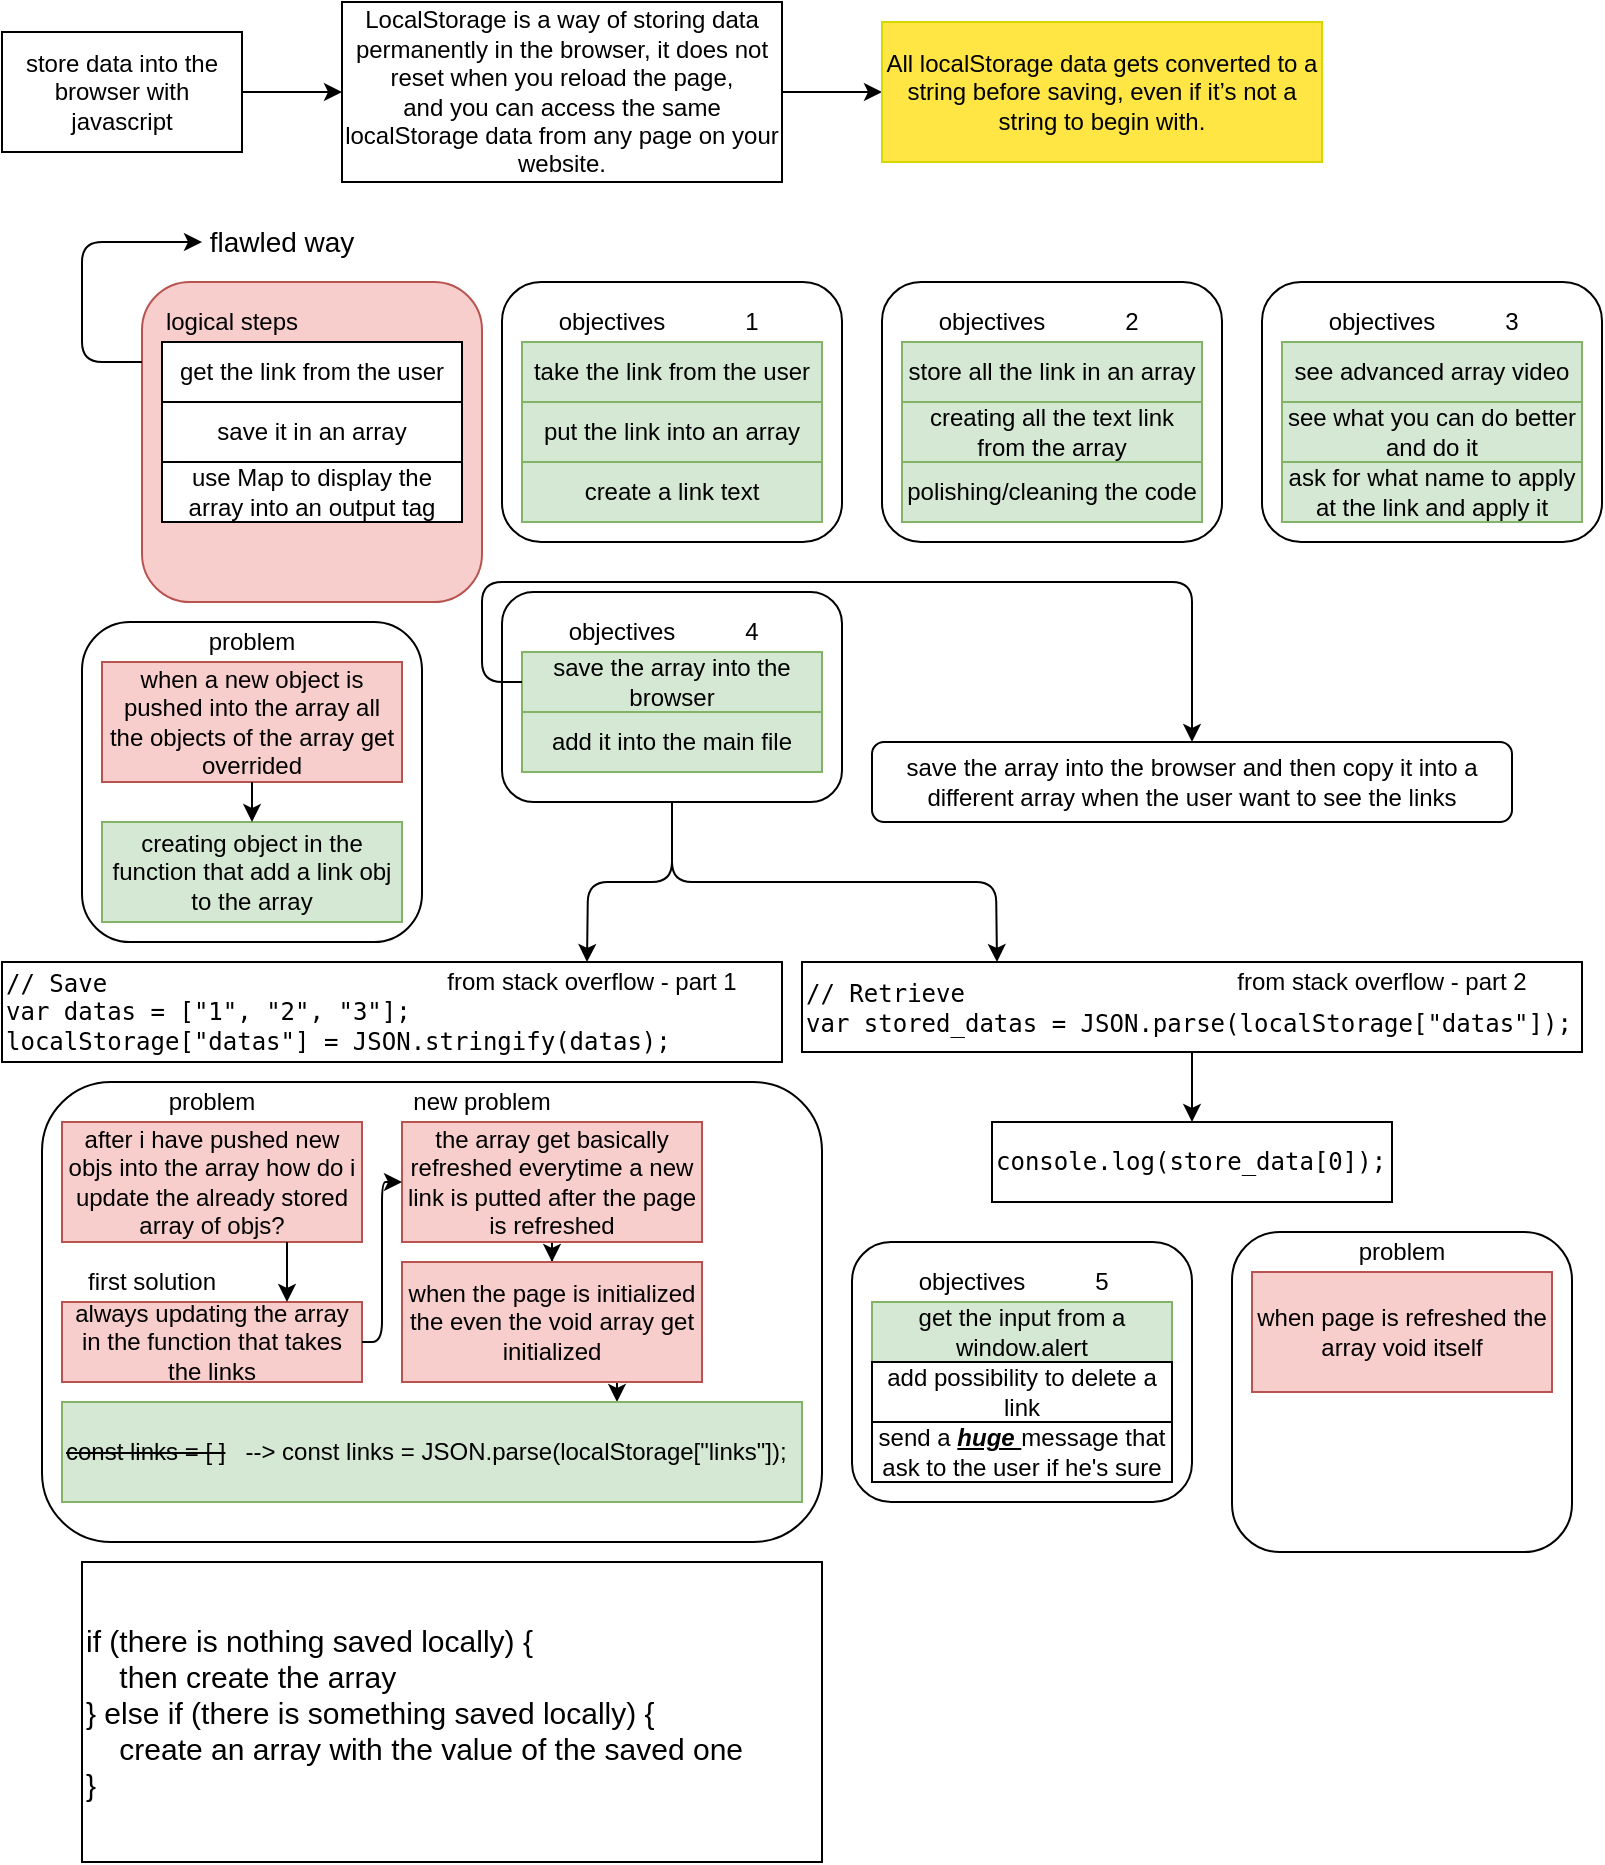 <mxfile version="13.9.9" type="device"><diagram id="Hfgk1WEEnrDi6ZSaMRGe" name="Page-1"><mxGraphModel dx="852" dy="494" grid="1" gridSize="10" guides="1" tooltips="1" connect="1" arrows="1" fold="1" page="1" pageScale="1" pageWidth="850" pageHeight="1100" math="0" shadow="0"><root><mxCell id="0"/><mxCell id="1" parent="0"/><mxCell id="GBMQ1PkszF9zUP9tN09J-11" value="" style="rounded=1;whiteSpace=wrap;html=1;fillColor=#f8cecc;strokeColor=#b85450;" parent="1" vertex="1"><mxGeometry x="70" y="140" width="170" height="160" as="geometry"/></mxCell><mxCell id="GBMQ1PkszF9zUP9tN09J-4" value="" style="edgeStyle=orthogonalEdgeStyle;rounded=0;orthogonalLoop=1;jettySize=auto;html=1;" parent="1" source="2FCPJGKWVGoMW8T-wZyD-2" target="GBMQ1PkszF9zUP9tN09J-1" edge="1"><mxGeometry relative="1" as="geometry"/></mxCell><mxCell id="2FCPJGKWVGoMW8T-wZyD-2" value="store data into the browser with javascript" style="rounded=0;whiteSpace=wrap;html=1;" parent="1" vertex="1"><mxGeometry y="15" width="120" height="60" as="geometry"/></mxCell><mxCell id="GBMQ1PkszF9zUP9tN09J-3" value="" style="edgeStyle=orthogonalEdgeStyle;rounded=0;orthogonalLoop=1;jettySize=auto;html=1;" parent="1" source="GBMQ1PkszF9zUP9tN09J-1" target="GBMQ1PkszF9zUP9tN09J-2" edge="1"><mxGeometry relative="1" as="geometry"/></mxCell><mxCell id="GBMQ1PkszF9zUP9tN09J-1" value="LocalStorage is a way of storing data permanently in the browser,&amp;nbsp;it does not reset when you reload the page, &lt;br&gt;and you can access the same localStorage data from any page on your &lt;br&gt;website." style="rounded=0;whiteSpace=wrap;html=1;" parent="1" vertex="1"><mxGeometry x="170" width="220" height="90" as="geometry"/></mxCell><mxCell id="GBMQ1PkszF9zUP9tN09J-2" value="All localStorage data gets converted to a string before saving, even if it’s not a string to begin with." style="rounded=0;whiteSpace=wrap;html=1;strokeColor=#D6D600;fillColor=#FFE645;" parent="1" vertex="1"><mxGeometry x="440" y="10" width="220" height="70" as="geometry"/></mxCell><mxCell id="GBMQ1PkszF9zUP9tN09J-5" value="get the link from the user" style="rounded=0;whiteSpace=wrap;html=1;" parent="1" vertex="1"><mxGeometry x="80" y="170" width="150" height="30" as="geometry"/></mxCell><mxCell id="GBMQ1PkszF9zUP9tN09J-8" value="save it in an array" style="rounded=0;whiteSpace=wrap;html=1;" parent="1" vertex="1"><mxGeometry x="80" y="200" width="150" height="30" as="geometry"/></mxCell><mxCell id="GBMQ1PkszF9zUP9tN09J-9" value="use Map to display the array into an output tag" style="rounded=0;whiteSpace=wrap;html=1;" parent="1" vertex="1"><mxGeometry x="80" y="230" width="150" height="30" as="geometry"/></mxCell><mxCell id="GBMQ1PkszF9zUP9tN09J-13" value="logical steps" style="text;html=1;strokeColor=none;fillColor=none;align=center;verticalAlign=middle;whiteSpace=wrap;rounded=0;" parent="1" vertex="1"><mxGeometry x="80" y="150" width="70" height="20" as="geometry"/></mxCell><mxCell id="GBMQ1PkszF9zUP9tN09J-15" value="" style="rounded=1;whiteSpace=wrap;html=1;" parent="1" vertex="1"><mxGeometry x="250" y="140" width="170" height="130" as="geometry"/></mxCell><mxCell id="GBMQ1PkszF9zUP9tN09J-16" value="objectives" style="text;html=1;strokeColor=none;fillColor=none;align=center;verticalAlign=middle;whiteSpace=wrap;rounded=0;" parent="1" vertex="1"><mxGeometry x="270" y="150" width="70" height="20" as="geometry"/></mxCell><mxCell id="GBMQ1PkszF9zUP9tN09J-17" value="take the link from the user" style="rounded=0;whiteSpace=wrap;html=1;fillColor=#d5e8d4;strokeColor=#82b366;" parent="1" vertex="1"><mxGeometry x="260" y="170" width="150" height="30" as="geometry"/></mxCell><mxCell id="GBMQ1PkszF9zUP9tN09J-18" value="put the link into an array" style="rounded=0;whiteSpace=wrap;html=1;fillColor=#d5e8d4;strokeColor=#82b366;" parent="1" vertex="1"><mxGeometry x="260" y="200" width="150" height="30" as="geometry"/></mxCell><mxCell id="GBMQ1PkszF9zUP9tN09J-19" value="create a link text" style="rounded=0;whiteSpace=wrap;html=1;fillColor=#d5e8d4;strokeColor=#82b366;" parent="1" vertex="1"><mxGeometry x="260" y="230" width="150" height="30" as="geometry"/></mxCell><mxCell id="GBMQ1PkszF9zUP9tN09J-20" value="1" style="text;html=1;strokeColor=none;fillColor=none;align=center;verticalAlign=middle;whiteSpace=wrap;rounded=0;" parent="1" vertex="1"><mxGeometry x="340" y="150" width="70" height="20" as="geometry"/></mxCell><mxCell id="GBMQ1PkszF9zUP9tN09J-21" value="" style="rounded=1;whiteSpace=wrap;html=1;" parent="1" vertex="1"><mxGeometry x="440" y="140" width="170" height="130" as="geometry"/></mxCell><mxCell id="GBMQ1PkszF9zUP9tN09J-22" value="objectives" style="text;html=1;strokeColor=none;fillColor=none;align=center;verticalAlign=middle;whiteSpace=wrap;rounded=0;" parent="1" vertex="1"><mxGeometry x="460" y="150" width="70" height="20" as="geometry"/></mxCell><mxCell id="GBMQ1PkszF9zUP9tN09J-23" value="store all the link in an array" style="rounded=0;whiteSpace=wrap;html=1;fillColor=#d5e8d4;strokeColor=#82b366;" parent="1" vertex="1"><mxGeometry x="450" y="170" width="150" height="30" as="geometry"/></mxCell><mxCell id="GBMQ1PkszF9zUP9tN09J-26" value="2" style="text;html=1;strokeColor=none;fillColor=none;align=center;verticalAlign=middle;whiteSpace=wrap;rounded=0;" parent="1" vertex="1"><mxGeometry x="530" y="150" width="70" height="20" as="geometry"/></mxCell><mxCell id="GBMQ1PkszF9zUP9tN09J-27" value="creating all the text link from the array" style="rounded=0;whiteSpace=wrap;html=1;fillColor=#d5e8d4;strokeColor=#82b366;" parent="1" vertex="1"><mxGeometry x="450" y="200" width="150" height="30" as="geometry"/></mxCell><mxCell id="GBMQ1PkszF9zUP9tN09J-28" value="polishing/cleaning the code" style="rounded=0;whiteSpace=wrap;html=1;fillColor=#d5e8d4;strokeColor=#82b366;" parent="1" vertex="1"><mxGeometry x="450" y="230" width="150" height="30" as="geometry"/></mxCell><mxCell id="BN_ZeZnC-KdgyDwEVTTQ-1" value="" style="rounded=1;whiteSpace=wrap;html=1;" parent="1" vertex="1"><mxGeometry x="630" y="140" width="170" height="130" as="geometry"/></mxCell><mxCell id="BN_ZeZnC-KdgyDwEVTTQ-2" value="objectives" style="text;html=1;strokeColor=none;fillColor=none;align=center;verticalAlign=middle;whiteSpace=wrap;rounded=0;" parent="1" vertex="1"><mxGeometry x="650" y="150" width="80" height="20" as="geometry"/></mxCell><mxCell id="BN_ZeZnC-KdgyDwEVTTQ-3" value="see advanced array video" style="rounded=0;whiteSpace=wrap;html=1;fillColor=#d5e8d4;strokeColor=#82b366;" parent="1" vertex="1"><mxGeometry x="640" y="170" width="150" height="30" as="geometry"/></mxCell><mxCell id="BN_ZeZnC-KdgyDwEVTTQ-4" value="3" style="text;html=1;strokeColor=none;fillColor=none;align=center;verticalAlign=middle;whiteSpace=wrap;rounded=0;" parent="1" vertex="1"><mxGeometry x="720" y="150" width="70" height="20" as="geometry"/></mxCell><mxCell id="BN_ZeZnC-KdgyDwEVTTQ-7" value="see what you can do better and do it" style="rounded=0;whiteSpace=wrap;html=1;fillColor=#d5e8d4;strokeColor=#82b366;" parent="1" vertex="1"><mxGeometry x="640" y="200" width="150" height="30" as="geometry"/></mxCell><mxCell id="BN_ZeZnC-KdgyDwEVTTQ-8" value="ask for what name to apply at the link and apply it" style="rounded=0;whiteSpace=wrap;html=1;fillColor=#d5e8d4;strokeColor=#82b366;" parent="1" vertex="1"><mxGeometry x="640" y="230" width="150" height="30" as="geometry"/></mxCell><mxCell id="BN_ZeZnC-KdgyDwEVTTQ-9" value="" style="rounded=1;whiteSpace=wrap;html=1;" parent="1" vertex="1"><mxGeometry x="40" y="310" width="170" height="160" as="geometry"/></mxCell><mxCell id="BN_ZeZnC-KdgyDwEVTTQ-10" value="problem" style="text;html=1;strokeColor=none;fillColor=none;align=center;verticalAlign=middle;whiteSpace=wrap;rounded=0;" parent="1" vertex="1"><mxGeometry x="85" y="310" width="80" height="20" as="geometry"/></mxCell><mxCell id="BN_ZeZnC-KdgyDwEVTTQ-11" value="when a new object is pushed into the array all the objects of the array get overrided" style="rounded=0;whiteSpace=wrap;html=1;fillColor=#f8cecc;strokeColor=#b85450;" parent="1" vertex="1"><mxGeometry x="50" y="330" width="150" height="60" as="geometry"/></mxCell><mxCell id="JYaiE6aNv9Kemu2FSkPX-4" value="" style="rounded=1;whiteSpace=wrap;html=1;" parent="1" vertex="1"><mxGeometry x="250" y="295" width="170" height="105" as="geometry"/></mxCell><mxCell id="JYaiE6aNv9Kemu2FSkPX-5" value="objectives" style="text;html=1;strokeColor=none;fillColor=none;align=center;verticalAlign=middle;whiteSpace=wrap;rounded=0;" parent="1" vertex="1"><mxGeometry x="270" y="305" width="80" height="20" as="geometry"/></mxCell><mxCell id="JYaiE6aNv9Kemu2FSkPX-6" value="save the array into the browser" style="rounded=0;whiteSpace=wrap;html=1;fillColor=#d5e8d4;strokeColor=#82b366;" parent="1" vertex="1"><mxGeometry x="260" y="325" width="150" height="30" as="geometry"/></mxCell><mxCell id="JYaiE6aNv9Kemu2FSkPX-7" value="4" style="text;html=1;strokeColor=none;fillColor=none;align=center;verticalAlign=middle;whiteSpace=wrap;rounded=0;" parent="1" vertex="1"><mxGeometry x="340" y="305" width="70" height="20" as="geometry"/></mxCell><mxCell id="JYaiE6aNv9Kemu2FSkPX-10" value="" style="endArrow=classic;html=1;exitX=0;exitY=0.25;exitDx=0;exitDy=0;entryX=0;entryY=0.5;entryDx=0;entryDy=0;" parent="1" source="GBMQ1PkszF9zUP9tN09J-11" target="JYaiE6aNv9Kemu2FSkPX-11" edge="1"><mxGeometry width="50" height="50" relative="1" as="geometry"><mxPoint x="330" y="300" as="sourcePoint"/><mxPoint x="40" y="100" as="targetPoint"/><Array as="points"><mxPoint x="40" y="180"/><mxPoint x="40" y="120"/></Array></mxGeometry></mxCell><mxCell id="JYaiE6aNv9Kemu2FSkPX-11" value="&lt;font style=&quot;font-size: 14px&quot;&gt;flawled way&lt;/font&gt;" style="text;html=1;strokeColor=none;fillColor=none;align=center;verticalAlign=middle;whiteSpace=wrap;rounded=0;" parent="1" vertex="1"><mxGeometry x="100" y="110" width="80" height="20" as="geometry"/></mxCell><mxCell id="JYaiE6aNv9Kemu2FSkPX-13" value="add it into the main file" style="rounded=0;whiteSpace=wrap;html=1;fillColor=#d5e8d4;strokeColor=#82b366;" parent="1" vertex="1"><mxGeometry x="260" y="355" width="150" height="30" as="geometry"/></mxCell><mxCell id="nygyEhEQsS_6XZez7U6c-1" value="" style="endArrow=classic;html=1;exitX=0.5;exitY=1;exitDx=0;exitDy=0;entryX=0.75;entryY=0;entryDx=0;entryDy=0;" parent="1" source="JYaiE6aNv9Kemu2FSkPX-4" target="nygyEhEQsS_6XZez7U6c-2" edge="1"><mxGeometry width="50" height="50" relative="1" as="geometry"><mxPoint x="400" y="480" as="sourcePoint"/><mxPoint x="335" y="450" as="targetPoint"/><Array as="points"><mxPoint x="335" y="440"/><mxPoint x="293" y="440"/></Array></mxGeometry></mxCell><mxCell id="nygyEhEQsS_6XZez7U6c-2" value="&lt;pre class=&quot;default s-code-block hljs javascript&quot;&gt;&lt;code&gt;&lt;span class=&quot;hljs-comment&quot;&gt;// Save&lt;/span&gt;&lt;br&gt;&lt;span class=&quot;hljs-keyword&quot;&gt;var&lt;/span&gt; datas = [&lt;span class=&quot;hljs-string&quot;&gt;&quot;1&quot;&lt;/span&gt;, &lt;span class=&quot;hljs-string&quot;&gt;&quot;2&quot;&lt;/span&gt;, &lt;span class=&quot;hljs-string&quot;&gt;&quot;3&quot;&lt;/span&gt;];&lt;br&gt;&lt;span class=&quot;hljs-built_in&quot;&gt;localStorage&lt;/span&gt;[&lt;span class=&quot;hljs-string&quot;&gt;&quot;datas&quot;&lt;/span&gt;] = &lt;span class=&quot;hljs-built_in&quot;&gt;JSON&lt;/span&gt;.stringify(datas);&lt;br&gt;&lt;/code&gt;&lt;/pre&gt;" style="rounded=0;whiteSpace=wrap;html=1;align=left;" parent="1" vertex="1"><mxGeometry y="480" width="390" height="50" as="geometry"/></mxCell><mxCell id="nygyEhEQsS_6XZez7U6c-3" value="&lt;pre class=&quot;default s-code-block hljs javascript&quot;&gt;&lt;code&gt;&lt;pre class=&quot;default s-code-block hljs javascript&quot;&gt;&lt;code&gt;&lt;span class=&quot;hljs-comment&quot;&gt;// Retrieve&lt;/span&gt;&lt;br&gt;&lt;span class=&quot;hljs-keyword&quot;&gt;var&lt;/span&gt; stored_datas = &lt;span class=&quot;hljs-built_in&quot;&gt;JSON&lt;/span&gt;.parse(&lt;span class=&quot;hljs-built_in&quot;&gt;localStorage&lt;/span&gt;[&lt;span class=&quot;hljs-string&quot;&gt;&quot;datas&quot;&lt;/span&gt;]);&lt;/code&gt;&lt;/pre&gt;&lt;/code&gt;&lt;/pre&gt;" style="rounded=0;whiteSpace=wrap;html=1;align=left;" parent="1" vertex="1"><mxGeometry x="400" y="480" width="390" height="45" as="geometry"/></mxCell><mxCell id="nygyEhEQsS_6XZez7U6c-4" value="from stack overflow - part 1" style="text;html=1;strokeColor=none;fillColor=none;align=center;verticalAlign=middle;whiteSpace=wrap;rounded=0;" parent="1" vertex="1"><mxGeometry x="200" y="480" width="190" height="20" as="geometry"/></mxCell><mxCell id="nygyEhEQsS_6XZez7U6c-5" value="from stack overflow - part 2" style="text;html=1;strokeColor=none;fillColor=none;align=center;verticalAlign=middle;whiteSpace=wrap;rounded=0;" parent="1" vertex="1"><mxGeometry x="595" y="480" width="190" height="20" as="geometry"/></mxCell><mxCell id="nygyEhEQsS_6XZez7U6c-6" value="" style="endArrow=classic;html=1;exitX=0.5;exitY=1;exitDx=0;exitDy=0;entryX=0.25;entryY=0;entryDx=0;entryDy=0;" parent="1" source="JYaiE6aNv9Kemu2FSkPX-4" target="nygyEhEQsS_6XZez7U6c-3" edge="1"><mxGeometry width="50" height="50" relative="1" as="geometry"><mxPoint x="390" y="510" as="sourcePoint"/><mxPoint x="440" y="460" as="targetPoint"/><Array as="points"><mxPoint x="335" y="440"/><mxPoint x="497" y="440"/></Array></mxGeometry></mxCell><mxCell id="nygyEhEQsS_6XZez7U6c-7" value="&lt;pre class=&quot;default s-code-block hljs javascript&quot;&gt;&lt;code&gt;&lt;pre class=&quot;default s-code-block hljs javascript&quot;&gt;&lt;code&gt;console.log(store_data[0]);&lt;/code&gt;&lt;/pre&gt;&lt;/code&gt;&lt;/pre&gt;" style="rounded=0;whiteSpace=wrap;html=1;align=left;" parent="1" vertex="1"><mxGeometry x="495" y="560" width="200" height="40" as="geometry"/></mxCell><mxCell id="nygyEhEQsS_6XZez7U6c-8" value="" style="endArrow=classic;html=1;exitX=0.5;exitY=1;exitDx=0;exitDy=0;entryX=0.5;entryY=0;entryDx=0;entryDy=0;" parent="1" source="nygyEhEQsS_6XZez7U6c-3" target="nygyEhEQsS_6XZez7U6c-7" edge="1"><mxGeometry width="50" height="50" relative="1" as="geometry"><mxPoint x="390" y="510" as="sourcePoint"/><mxPoint x="440" y="460" as="targetPoint"/></mxGeometry></mxCell><mxCell id="nygyEhEQsS_6XZez7U6c-10" value="save the array into the browser and then copy it into a different array when the user want to see the links" style="rounded=1;whiteSpace=wrap;html=1;" parent="1" vertex="1"><mxGeometry x="435" y="370" width="320" height="40" as="geometry"/></mxCell><mxCell id="nygyEhEQsS_6XZez7U6c-11" style="edgeStyle=orthogonalEdgeStyle;rounded=1;orthogonalLoop=1;jettySize=auto;html=1;entryX=0.5;entryY=0;entryDx=0;entryDy=0;exitX=0;exitY=0.5;exitDx=0;exitDy=0;" parent="1" source="JYaiE6aNv9Kemu2FSkPX-6" target="nygyEhEQsS_6XZez7U6c-10" edge="1"><mxGeometry relative="1" as="geometry"><Array as="points"><mxPoint x="240" y="340"/><mxPoint x="240" y="290"/><mxPoint x="595" y="290"/></Array></mxGeometry></mxCell><mxCell id="nygyEhEQsS_6XZez7U6c-13" value="" style="rounded=1;whiteSpace=wrap;html=1;" parent="1" vertex="1"><mxGeometry x="20" y="540" width="390" height="230" as="geometry"/></mxCell><mxCell id="nygyEhEQsS_6XZez7U6c-14" value="problem" style="text;html=1;strokeColor=none;fillColor=none;align=center;verticalAlign=middle;whiteSpace=wrap;rounded=0;" parent="1" vertex="1"><mxGeometry x="65" y="540" width="80" height="20" as="geometry"/></mxCell><mxCell id="nygyEhEQsS_6XZez7U6c-15" value="after i have pushed new objs into the array how do i update the already stored array of objs?" style="rounded=0;whiteSpace=wrap;html=1;fillColor=#f8cecc;strokeColor=#b85450;" parent="1" vertex="1"><mxGeometry x="30" y="560" width="150" height="60" as="geometry"/></mxCell><mxCell id="JYaiE6aNv9Kemu2FSkPX-1" value="always updating the array in the function that takes the links" style="rounded=0;whiteSpace=wrap;html=1;fillColor=#f8cecc;strokeColor=#b85450;" parent="1" vertex="1"><mxGeometry x="30" y="650" width="150" height="40" as="geometry"/></mxCell><mxCell id="JYaiE6aNv9Kemu2FSkPX-2" value="" style="endArrow=classic;html=1;exitX=0.75;exitY=1;exitDx=0;exitDy=0;entryX=0.75;entryY=0;entryDx=0;entryDy=0;" parent="1" source="nygyEhEQsS_6XZez7U6c-15" target="JYaiE6aNv9Kemu2FSkPX-1" edge="1"><mxGeometry width="50" height="50" relative="1" as="geometry"><mxPoint x="147.5" y="620" as="sourcePoint"/><mxPoint x="385" y="560" as="targetPoint"/></mxGeometry></mxCell><mxCell id="JYaiE6aNv9Kemu2FSkPX-3" value="first solution" style="text;html=1;strokeColor=none;fillColor=none;align=center;verticalAlign=middle;whiteSpace=wrap;rounded=0;" parent="1" vertex="1"><mxGeometry x="35" y="630" width="80" height="20" as="geometry"/></mxCell><mxCell id="nygyEhEQsS_6XZez7U6c-24" value="" style="edgeStyle=orthogonalEdgeStyle;rounded=1;orthogonalLoop=1;jettySize=auto;html=1;" parent="1" source="nygyEhEQsS_6XZez7U6c-20" target="nygyEhEQsS_6XZez7U6c-23" edge="1"><mxGeometry relative="1" as="geometry"/></mxCell><mxCell id="nygyEhEQsS_6XZez7U6c-20" value="the array get basically refreshed everytime a new link is putted after the page is refreshed" style="rounded=0;whiteSpace=wrap;html=1;fillColor=#f8cecc;strokeColor=#b85450;" parent="1" vertex="1"><mxGeometry x="200" y="560" width="150" height="60" as="geometry"/></mxCell><mxCell id="nygyEhEQsS_6XZez7U6c-21" value="" style="endArrow=classic;html=1;exitX=1;exitY=0.5;exitDx=0;exitDy=0;entryX=0;entryY=0.5;entryDx=0;entryDy=0;" parent="1" source="JYaiE6aNv9Kemu2FSkPX-1" target="nygyEhEQsS_6XZez7U6c-20" edge="1"><mxGeometry width="50" height="50" relative="1" as="geometry"><mxPoint x="380" y="630" as="sourcePoint"/><mxPoint x="430" y="580" as="targetPoint"/><Array as="points"><mxPoint x="190" y="670"/><mxPoint x="190" y="590"/></Array></mxGeometry></mxCell><mxCell id="nygyEhEQsS_6XZez7U6c-22" value="new problem" style="text;html=1;strokeColor=none;fillColor=none;align=center;verticalAlign=middle;whiteSpace=wrap;rounded=0;" parent="1" vertex="1"><mxGeometry x="200" y="540" width="80" height="20" as="geometry"/></mxCell><mxCell id="nygyEhEQsS_6XZez7U6c-27" style="edgeStyle=orthogonalEdgeStyle;rounded=1;orthogonalLoop=1;jettySize=auto;html=1;entryX=0.75;entryY=0;entryDx=0;entryDy=0;" parent="1" source="nygyEhEQsS_6XZez7U6c-23" target="nygyEhEQsS_6XZez7U6c-25" edge="1"><mxGeometry relative="1" as="geometry"><Array as="points"><mxPoint x="290" y="690"/><mxPoint x="290" y="690"/></Array></mxGeometry></mxCell><mxCell id="nygyEhEQsS_6XZez7U6c-23" value="when the page is initialized the even the void array get initialized" style="rounded=0;whiteSpace=wrap;html=1;fillColor=#f8cecc;strokeColor=#b85450;" parent="1" vertex="1"><mxGeometry x="200" y="630" width="150" height="60" as="geometry"/></mxCell><mxCell id="nygyEhEQsS_6XZez7U6c-25" value="&lt;strike&gt;const links = [ ]&lt;/strike&gt;&amp;nbsp; &amp;nbsp;--&amp;gt; const links = JSON.parse(localStorage[&quot;links&quot;]);" style="rounded=0;whiteSpace=wrap;html=1;align=left;fillColor=#d5e8d4;strokeColor=#82b366;" parent="1" vertex="1"><mxGeometry x="30" y="700" width="370" height="50" as="geometry"/></mxCell><mxCell id="nygyEhEQsS_6XZez7U6c-29" value="" style="rounded=1;whiteSpace=wrap;html=1;" parent="1" vertex="1"><mxGeometry x="425" y="620" width="170" height="130" as="geometry"/></mxCell><mxCell id="nygyEhEQsS_6XZez7U6c-30" value="objectives" style="text;html=1;strokeColor=none;fillColor=none;align=center;verticalAlign=middle;whiteSpace=wrap;rounded=0;" parent="1" vertex="1"><mxGeometry x="445" y="630" width="80" height="20" as="geometry"/></mxCell><mxCell id="nygyEhEQsS_6XZez7U6c-31" value="get the input from a window.alert" style="rounded=0;whiteSpace=wrap;html=1;fillColor=#d5e8d4;strokeColor=#82b366;" parent="1" vertex="1"><mxGeometry x="435" y="650" width="150" height="30" as="geometry"/></mxCell><mxCell id="nygyEhEQsS_6XZez7U6c-32" value="5" style="text;html=1;strokeColor=none;fillColor=none;align=center;verticalAlign=middle;whiteSpace=wrap;rounded=0;" parent="1" vertex="1"><mxGeometry x="515" y="630" width="70" height="20" as="geometry"/></mxCell><mxCell id="nygyEhEQsS_6XZez7U6c-35" value="add possibility to delete a link" style="rounded=0;whiteSpace=wrap;html=1;" parent="1" vertex="1"><mxGeometry x="435" y="680" width="150" height="30" as="geometry"/></mxCell><mxCell id="nygyEhEQsS_6XZez7U6c-36" value="send a &lt;b&gt;&lt;u&gt;&lt;i&gt;huge &lt;/i&gt;&lt;/u&gt;&lt;/b&gt;message that ask to the user if he's sure" style="rounded=0;whiteSpace=wrap;html=1;" parent="1" vertex="1"><mxGeometry x="435" y="710" width="150" height="30" as="geometry"/></mxCell><mxCell id="nygyEhEQsS_6XZez7U6c-37" value="creating object in the function that add a link obj to the array" style="rounded=0;whiteSpace=wrap;html=1;fillColor=#d5e8d4;strokeColor=#82b366;" parent="1" vertex="1"><mxGeometry x="50" y="410" width="150" height="50" as="geometry"/></mxCell><mxCell id="nygyEhEQsS_6XZez7U6c-38" value="" style="endArrow=classic;html=1;exitX=0.5;exitY=1;exitDx=0;exitDy=0;entryX=0.5;entryY=0;entryDx=0;entryDy=0;" parent="1" source="BN_ZeZnC-KdgyDwEVTTQ-11" target="nygyEhEQsS_6XZez7U6c-37" edge="1"><mxGeometry width="50" height="50" relative="1" as="geometry"><mxPoint x="420" y="460" as="sourcePoint"/><mxPoint x="470" y="410" as="targetPoint"/></mxGeometry></mxCell><mxCell id="nygyEhEQsS_6XZez7U6c-39" value="" style="rounded=1;whiteSpace=wrap;html=1;" parent="1" vertex="1"><mxGeometry x="615" y="615" width="170" height="160" as="geometry"/></mxCell><mxCell id="nygyEhEQsS_6XZez7U6c-40" value="problem" style="text;html=1;strokeColor=none;fillColor=none;align=center;verticalAlign=middle;whiteSpace=wrap;rounded=0;" parent="1" vertex="1"><mxGeometry x="660" y="615" width="80" height="20" as="geometry"/></mxCell><mxCell id="nygyEhEQsS_6XZez7U6c-41" value="when page is refreshed the array void itself" style="rounded=0;whiteSpace=wrap;html=1;fillColor=#f8cecc;strokeColor=#b85450;" parent="1" vertex="1"><mxGeometry x="625" y="635" width="150" height="60" as="geometry"/></mxCell><mxCell id="_kAyhAG5CgehbMS9HmZa-2" value="&lt;div style=&quot;font-size: 15px&quot;&gt;&lt;font style=&quot;font-size: 15px&quot;&gt;if (there is nothing saved locally) {&lt;/font&gt;&lt;/div&gt;&lt;div style=&quot;font-size: 15px&quot;&gt;&lt;font style=&quot;font-size: 15px&quot;&gt;&amp;nbsp; &amp;nbsp; then create the array&lt;/font&gt;&lt;/div&gt;&lt;div style=&quot;font-size: 15px&quot;&gt;&lt;font style=&quot;font-size: 15px&quot;&gt;} else if (there is something saved locally) {&lt;/font&gt;&lt;/div&gt;&lt;div style=&quot;font-size: 15px&quot;&gt;&lt;font style=&quot;font-size: 15px&quot;&gt;&amp;nbsp; &amp;nbsp; create an array with the value of the saved one&lt;/font&gt;&lt;/div&gt;&lt;div style=&quot;font-size: 15px&quot;&gt;&lt;font style=&quot;font-size: 15px&quot;&gt;}&lt;/font&gt;&lt;/div&gt;" style="rounded=0;whiteSpace=wrap;html=1;align=left;" vertex="1" parent="1"><mxGeometry x="40" y="780" width="370" height="150" as="geometry"/></mxCell></root></mxGraphModel></diagram></mxfile>
=======
<mxfile host="Electron" modified="2021-01-23T18:27:10.951Z" agent="5.0 (Windows NT 10.0; Win64; x64) AppleWebKit/537.36 (KHTML, like Gecko) draw.io/13.9.9 Chrome/85.0.418.121 Electron/10.1.5 Safari/537.36" etag="ya8bBnMG2SqWR_nY1GFF" version="13.9.9" type="device"><diagram id="Hfgk1WEEnrDi6ZSaMRGe" name="Page-1"><mxGraphModel dx="868" dy="510" grid="1" gridSize="10" guides="1" tooltips="1" connect="1" arrows="1" fold="1" page="1" pageScale="1" pageWidth="850" pageHeight="1100" math="0" shadow="0"><root><mxCell id="0"/><mxCell id="1" parent="0"/><mxCell id="GBMQ1PkszF9zUP9tN09J-11" value="" style="rounded=1;whiteSpace=wrap;html=1;fillColor=#f8cecc;strokeColor=#b85450;" parent="1" vertex="1"><mxGeometry x="70" y="140" width="170" height="160" as="geometry"/></mxCell><mxCell id="GBMQ1PkszF9zUP9tN09J-4" value="" style="edgeStyle=orthogonalEdgeStyle;rounded=0;orthogonalLoop=1;jettySize=auto;html=1;" parent="1" source="2FCPJGKWVGoMW8T-wZyD-2" target="GBMQ1PkszF9zUP9tN09J-1" edge="1"><mxGeometry relative="1" as="geometry"/></mxCell><mxCell id="2FCPJGKWVGoMW8T-wZyD-2" value="store data into the browser with javascript" style="rounded=0;whiteSpace=wrap;html=1;" parent="1" vertex="1"><mxGeometry y="15" width="120" height="60" as="geometry"/></mxCell><mxCell id="GBMQ1PkszF9zUP9tN09J-3" value="" style="edgeStyle=orthogonalEdgeStyle;rounded=0;orthogonalLoop=1;jettySize=auto;html=1;" parent="1" source="GBMQ1PkszF9zUP9tN09J-1" target="GBMQ1PkszF9zUP9tN09J-2" edge="1"><mxGeometry relative="1" as="geometry"/></mxCell><mxCell id="GBMQ1PkszF9zUP9tN09J-1" value="LocalStorage is a way of storing data permanently in the browser,&amp;nbsp;it does not reset when you reload the page, &lt;br&gt;and you can access the same localStorage data from any page on your &lt;br&gt;website." style="rounded=0;whiteSpace=wrap;html=1;" parent="1" vertex="1"><mxGeometry x="170" width="220" height="90" as="geometry"/></mxCell><mxCell id="GBMQ1PkszF9zUP9tN09J-2" value="All localStorage data gets converted to a string before saving, even if it’s not a string to begin with." style="rounded=0;whiteSpace=wrap;html=1;strokeColor=#D6D600;fillColor=#FFE645;" parent="1" vertex="1"><mxGeometry x="440" y="10" width="220" height="70" as="geometry"/></mxCell><mxCell id="GBMQ1PkszF9zUP9tN09J-5" value="get the link from the user" style="rounded=0;whiteSpace=wrap;html=1;" parent="1" vertex="1"><mxGeometry x="80" y="170" width="150" height="30" as="geometry"/></mxCell><mxCell id="GBMQ1PkszF9zUP9tN09J-8" value="save it in an array" style="rounded=0;whiteSpace=wrap;html=1;" parent="1" vertex="1"><mxGeometry x="80" y="200" width="150" height="30" as="geometry"/></mxCell><mxCell id="GBMQ1PkszF9zUP9tN09J-9" value="use Map to display the array into an output tag" style="rounded=0;whiteSpace=wrap;html=1;" parent="1" vertex="1"><mxGeometry x="80" y="230" width="150" height="30" as="geometry"/></mxCell><mxCell id="GBMQ1PkszF9zUP9tN09J-13" value="logical steps" style="text;html=1;strokeColor=none;fillColor=none;align=center;verticalAlign=middle;whiteSpace=wrap;rounded=0;" parent="1" vertex="1"><mxGeometry x="80" y="150" width="70" height="20" as="geometry"/></mxCell><mxCell id="GBMQ1PkszF9zUP9tN09J-15" value="" style="rounded=1;whiteSpace=wrap;html=1;" parent="1" vertex="1"><mxGeometry x="250" y="140" width="170" height="130" as="geometry"/></mxCell><mxCell id="GBMQ1PkszF9zUP9tN09J-16" value="objectives" style="text;html=1;strokeColor=none;fillColor=none;align=center;verticalAlign=middle;whiteSpace=wrap;rounded=0;" parent="1" vertex="1"><mxGeometry x="270" y="150" width="70" height="20" as="geometry"/></mxCell><mxCell id="GBMQ1PkszF9zUP9tN09J-17" value="take the link from the user" style="rounded=0;whiteSpace=wrap;html=1;fillColor=#d5e8d4;strokeColor=#82b366;" parent="1" vertex="1"><mxGeometry x="260" y="170" width="150" height="30" as="geometry"/></mxCell><mxCell id="GBMQ1PkszF9zUP9tN09J-18" value="put the link into an array" style="rounded=0;whiteSpace=wrap;html=1;fillColor=#d5e8d4;strokeColor=#82b366;" parent="1" vertex="1"><mxGeometry x="260" y="200" width="150" height="30" as="geometry"/></mxCell><mxCell id="GBMQ1PkszF9zUP9tN09J-19" value="create a link text" style="rounded=0;whiteSpace=wrap;html=1;fillColor=#d5e8d4;strokeColor=#82b366;" parent="1" vertex="1"><mxGeometry x="260" y="230" width="150" height="30" as="geometry"/></mxCell><mxCell id="GBMQ1PkszF9zUP9tN09J-20" value="1" style="text;html=1;strokeColor=none;fillColor=none;align=center;verticalAlign=middle;whiteSpace=wrap;rounded=0;" parent="1" vertex="1"><mxGeometry x="340" y="150" width="70" height="20" as="geometry"/></mxCell><mxCell id="GBMQ1PkszF9zUP9tN09J-21" value="" style="rounded=1;whiteSpace=wrap;html=1;" parent="1" vertex="1"><mxGeometry x="440" y="140" width="170" height="130" as="geometry"/></mxCell><mxCell id="GBMQ1PkszF9zUP9tN09J-22" value="objectives" style="text;html=1;strokeColor=none;fillColor=none;align=center;verticalAlign=middle;whiteSpace=wrap;rounded=0;" parent="1" vertex="1"><mxGeometry x="460" y="150" width="70" height="20" as="geometry"/></mxCell><mxCell id="GBMQ1PkszF9zUP9tN09J-23" value="store all the link in an array" style="rounded=0;whiteSpace=wrap;html=1;fillColor=#d5e8d4;strokeColor=#82b366;" parent="1" vertex="1"><mxGeometry x="450" y="170" width="150" height="30" as="geometry"/></mxCell><mxCell id="GBMQ1PkszF9zUP9tN09J-26" value="2" style="text;html=1;strokeColor=none;fillColor=none;align=center;verticalAlign=middle;whiteSpace=wrap;rounded=0;" parent="1" vertex="1"><mxGeometry x="530" y="150" width="70" height="20" as="geometry"/></mxCell><mxCell id="GBMQ1PkszF9zUP9tN09J-27" value="creating all the text link from the array" style="rounded=0;whiteSpace=wrap;html=1;fillColor=#d5e8d4;strokeColor=#82b366;" parent="1" vertex="1"><mxGeometry x="450" y="200" width="150" height="30" as="geometry"/></mxCell><mxCell id="GBMQ1PkszF9zUP9tN09J-28" value="polishing/cleaning the code" style="rounded=0;whiteSpace=wrap;html=1;fillColor=#d5e8d4;strokeColor=#82b366;" parent="1" vertex="1"><mxGeometry x="450" y="230" width="150" height="30" as="geometry"/></mxCell><mxCell id="BN_ZeZnC-KdgyDwEVTTQ-1" value="" style="rounded=1;whiteSpace=wrap;html=1;" parent="1" vertex="1"><mxGeometry x="630" y="140" width="170" height="130" as="geometry"/></mxCell><mxCell id="BN_ZeZnC-KdgyDwEVTTQ-2" value="objectives" style="text;html=1;strokeColor=none;fillColor=none;align=center;verticalAlign=middle;whiteSpace=wrap;rounded=0;" parent="1" vertex="1"><mxGeometry x="650" y="150" width="80" height="20" as="geometry"/></mxCell><mxCell id="BN_ZeZnC-KdgyDwEVTTQ-3" value="see advanced array video" style="rounded=0;whiteSpace=wrap;html=1;fillColor=#d5e8d4;strokeColor=#82b366;" parent="1" vertex="1"><mxGeometry x="640" y="170" width="150" height="30" as="geometry"/></mxCell><mxCell id="BN_ZeZnC-KdgyDwEVTTQ-4" value="3" style="text;html=1;strokeColor=none;fillColor=none;align=center;verticalAlign=middle;whiteSpace=wrap;rounded=0;" parent="1" vertex="1"><mxGeometry x="720" y="150" width="70" height="20" as="geometry"/></mxCell><mxCell id="BN_ZeZnC-KdgyDwEVTTQ-7" value="see what you can do better and do it" style="rounded=0;whiteSpace=wrap;html=1;fillColor=#d5e8d4;strokeColor=#82b366;" parent="1" vertex="1"><mxGeometry x="640" y="200" width="150" height="30" as="geometry"/></mxCell><mxCell id="BN_ZeZnC-KdgyDwEVTTQ-8" value="ask for what name to apply at the link and apply it" style="rounded=0;whiteSpace=wrap;html=1;fillColor=#d5e8d4;strokeColor=#82b366;" parent="1" vertex="1"><mxGeometry x="640" y="230" width="150" height="30" as="geometry"/></mxCell><mxCell id="BN_ZeZnC-KdgyDwEVTTQ-9" value="" style="rounded=1;whiteSpace=wrap;html=1;" parent="1" vertex="1"><mxGeometry x="40" y="310" width="170" height="160" as="geometry"/></mxCell><mxCell id="BN_ZeZnC-KdgyDwEVTTQ-10" value="problem" style="text;html=1;strokeColor=none;fillColor=none;align=center;verticalAlign=middle;whiteSpace=wrap;rounded=0;" parent="1" vertex="1"><mxGeometry x="85" y="310" width="80" height="20" as="geometry"/></mxCell><mxCell id="BN_ZeZnC-KdgyDwEVTTQ-11" value="when a new object is pushed into the array all the objects of the array get overrided" style="rounded=0;whiteSpace=wrap;html=1;fillColor=#f8cecc;strokeColor=#b85450;" parent="1" vertex="1"><mxGeometry x="50" y="330" width="150" height="60" as="geometry"/></mxCell><mxCell id="JYaiE6aNv9Kemu2FSkPX-4" value="" style="rounded=1;whiteSpace=wrap;html=1;" parent="1" vertex="1"><mxGeometry x="250" y="295" width="170" height="105" as="geometry"/></mxCell><mxCell id="JYaiE6aNv9Kemu2FSkPX-5" value="objectives" style="text;html=1;strokeColor=none;fillColor=none;align=center;verticalAlign=middle;whiteSpace=wrap;rounded=0;" parent="1" vertex="1"><mxGeometry x="270" y="305" width="80" height="20" as="geometry"/></mxCell><mxCell id="JYaiE6aNv9Kemu2FSkPX-6" value="save the array into the browser" style="rounded=0;whiteSpace=wrap;html=1;fillColor=#d5e8d4;strokeColor=#82b366;" parent="1" vertex="1"><mxGeometry x="260" y="325" width="150" height="30" as="geometry"/></mxCell><mxCell id="JYaiE6aNv9Kemu2FSkPX-7" value="4" style="text;html=1;strokeColor=none;fillColor=none;align=center;verticalAlign=middle;whiteSpace=wrap;rounded=0;" parent="1" vertex="1"><mxGeometry x="340" y="305" width="70" height="20" as="geometry"/></mxCell><mxCell id="JYaiE6aNv9Kemu2FSkPX-10" value="" style="endArrow=classic;html=1;exitX=0;exitY=0.25;exitDx=0;exitDy=0;entryX=0;entryY=0.5;entryDx=0;entryDy=0;" parent="1" source="GBMQ1PkszF9zUP9tN09J-11" target="JYaiE6aNv9Kemu2FSkPX-11" edge="1"><mxGeometry width="50" height="50" relative="1" as="geometry"><mxPoint x="330" y="300" as="sourcePoint"/><mxPoint x="40" y="100" as="targetPoint"/><Array as="points"><mxPoint x="40" y="180"/><mxPoint x="40" y="120"/></Array></mxGeometry></mxCell><mxCell id="JYaiE6aNv9Kemu2FSkPX-11" value="&lt;font style=&quot;font-size: 14px&quot;&gt;flawled way&lt;/font&gt;" style="text;html=1;strokeColor=none;fillColor=none;align=center;verticalAlign=middle;whiteSpace=wrap;rounded=0;" parent="1" vertex="1"><mxGeometry x="100" y="110" width="80" height="20" as="geometry"/></mxCell><mxCell id="JYaiE6aNv9Kemu2FSkPX-13" value="add it into the main file" style="rounded=0;whiteSpace=wrap;html=1;fillColor=#d5e8d4;strokeColor=#82b366;" parent="1" vertex="1"><mxGeometry x="260" y="355" width="150" height="30" as="geometry"/></mxCell><mxCell id="nygyEhEQsS_6XZez7U6c-1" value="" style="endArrow=classic;html=1;exitX=0.5;exitY=1;exitDx=0;exitDy=0;entryX=0.75;entryY=0;entryDx=0;entryDy=0;" parent="1" source="JYaiE6aNv9Kemu2FSkPX-4" target="nygyEhEQsS_6XZez7U6c-2" edge="1"><mxGeometry width="50" height="50" relative="1" as="geometry"><mxPoint x="400" y="480" as="sourcePoint"/><mxPoint x="335" y="450" as="targetPoint"/><Array as="points"><mxPoint x="335" y="440"/><mxPoint x="293" y="440"/></Array></mxGeometry></mxCell><mxCell id="nygyEhEQsS_6XZez7U6c-2" value="&lt;pre class=&quot;default s-code-block hljs javascript&quot;&gt;&lt;code&gt;&lt;span class=&quot;hljs-comment&quot;&gt;// Save&lt;/span&gt;&lt;br&gt;&lt;span class=&quot;hljs-keyword&quot;&gt;var&lt;/span&gt; datas = [&lt;span class=&quot;hljs-string&quot;&gt;&quot;1&quot;&lt;/span&gt;, &lt;span class=&quot;hljs-string&quot;&gt;&quot;2&quot;&lt;/span&gt;, &lt;span class=&quot;hljs-string&quot;&gt;&quot;3&quot;&lt;/span&gt;];&lt;br&gt;&lt;span class=&quot;hljs-built_in&quot;&gt;localStorage&lt;/span&gt;[&lt;span class=&quot;hljs-string&quot;&gt;&quot;datas&quot;&lt;/span&gt;] = &lt;span class=&quot;hljs-built_in&quot;&gt;JSON&lt;/span&gt;.stringify(datas);&lt;br&gt;&lt;/code&gt;&lt;/pre&gt;" style="rounded=0;whiteSpace=wrap;html=1;align=left;" parent="1" vertex="1"><mxGeometry y="480" width="390" height="50" as="geometry"/></mxCell><mxCell id="nygyEhEQsS_6XZez7U6c-3" value="&lt;pre class=&quot;default s-code-block hljs javascript&quot;&gt;&lt;code&gt;&lt;pre class=&quot;default s-code-block hljs javascript&quot;&gt;&lt;code&gt;&lt;span class=&quot;hljs-comment&quot;&gt;// Retrieve&lt;/span&gt;&lt;br&gt;&lt;span class=&quot;hljs-keyword&quot;&gt;var&lt;/span&gt; stored_datas = &lt;span class=&quot;hljs-built_in&quot;&gt;JSON&lt;/span&gt;.parse(&lt;span class=&quot;hljs-built_in&quot;&gt;localStorage&lt;/span&gt;[&lt;span class=&quot;hljs-string&quot;&gt;&quot;datas&quot;&lt;/span&gt;]);&lt;/code&gt;&lt;/pre&gt;&lt;/code&gt;&lt;/pre&gt;" style="rounded=0;whiteSpace=wrap;html=1;align=left;" parent="1" vertex="1"><mxGeometry x="400" y="480" width="390" height="45" as="geometry"/></mxCell><mxCell id="nygyEhEQsS_6XZez7U6c-4" value="from stack overflow - part 1" style="text;html=1;strokeColor=none;fillColor=none;align=center;verticalAlign=middle;whiteSpace=wrap;rounded=0;" parent="1" vertex="1"><mxGeometry x="200" y="480" width="190" height="20" as="geometry"/></mxCell><mxCell id="nygyEhEQsS_6XZez7U6c-5" value="from stack overflow - part 2" style="text;html=1;strokeColor=none;fillColor=none;align=center;verticalAlign=middle;whiteSpace=wrap;rounded=0;" parent="1" vertex="1"><mxGeometry x="595" y="480" width="190" height="20" as="geometry"/></mxCell><mxCell id="nygyEhEQsS_6XZez7U6c-6" value="" style="endArrow=classic;html=1;exitX=0.5;exitY=1;exitDx=0;exitDy=0;entryX=0.25;entryY=0;entryDx=0;entryDy=0;" parent="1" source="JYaiE6aNv9Kemu2FSkPX-4" target="nygyEhEQsS_6XZez7U6c-3" edge="1"><mxGeometry width="50" height="50" relative="1" as="geometry"><mxPoint x="390" y="510" as="sourcePoint"/><mxPoint x="440" y="460" as="targetPoint"/><Array as="points"><mxPoint x="335" y="440"/><mxPoint x="497" y="440"/></Array></mxGeometry></mxCell><mxCell id="nygyEhEQsS_6XZez7U6c-7" value="&lt;pre class=&quot;default s-code-block hljs javascript&quot;&gt;&lt;code&gt;&lt;pre class=&quot;default s-code-block hljs javascript&quot;&gt;&lt;code&gt;console.log(store_data[0]);&lt;/code&gt;&lt;/pre&gt;&lt;/code&gt;&lt;/pre&gt;" style="rounded=0;whiteSpace=wrap;html=1;align=left;" parent="1" vertex="1"><mxGeometry x="495" y="560" width="200" height="40" as="geometry"/></mxCell><mxCell id="nygyEhEQsS_6XZez7U6c-8" value="" style="endArrow=classic;html=1;exitX=0.5;exitY=1;exitDx=0;exitDy=0;entryX=0.5;entryY=0;entryDx=0;entryDy=0;" parent="1" source="nygyEhEQsS_6XZez7U6c-3" target="nygyEhEQsS_6XZez7U6c-7" edge="1"><mxGeometry width="50" height="50" relative="1" as="geometry"><mxPoint x="390" y="510" as="sourcePoint"/><mxPoint x="440" y="460" as="targetPoint"/></mxGeometry></mxCell><mxCell id="nygyEhEQsS_6XZez7U6c-10" value="save the array into the browser and then copy it into a different array when the user want to see the links" style="rounded=1;whiteSpace=wrap;html=1;" parent="1" vertex="1"><mxGeometry x="435" y="370" width="320" height="40" as="geometry"/></mxCell><mxCell id="nygyEhEQsS_6XZez7U6c-11" style="edgeStyle=orthogonalEdgeStyle;rounded=1;orthogonalLoop=1;jettySize=auto;html=1;entryX=0.5;entryY=0;entryDx=0;entryDy=0;exitX=0;exitY=0.5;exitDx=0;exitDy=0;" parent="1" source="JYaiE6aNv9Kemu2FSkPX-6" target="nygyEhEQsS_6XZez7U6c-10" edge="1"><mxGeometry relative="1" as="geometry"><Array as="points"><mxPoint x="240" y="340"/><mxPoint x="240" y="290"/><mxPoint x="595" y="290"/></Array></mxGeometry></mxCell><mxCell id="nygyEhEQsS_6XZez7U6c-13" value="" style="rounded=1;whiteSpace=wrap;html=1;" parent="1" vertex="1"><mxGeometry x="20" y="540" width="460" height="230" as="geometry"/></mxCell><mxCell id="nygyEhEQsS_6XZez7U6c-14" value="problem" style="text;html=1;strokeColor=none;fillColor=none;align=center;verticalAlign=middle;whiteSpace=wrap;rounded=0;" parent="1" vertex="1"><mxGeometry x="65" y="540" width="80" height="20" as="geometry"/></mxCell><mxCell id="nygyEhEQsS_6XZez7U6c-15" value="after i have pushed new objs into the array how do i update the already stored array of objs?" style="rounded=0;whiteSpace=wrap;html=1;fillColor=#f8cecc;strokeColor=#b85450;" parent="1" vertex="1"><mxGeometry x="30" y="560" width="150" height="60" as="geometry"/></mxCell><mxCell id="JYaiE6aNv9Kemu2FSkPX-1" value="always updating the array in the function that takes the links" style="rounded=0;whiteSpace=wrap;html=1;fillColor=#f8cecc;strokeColor=#b85450;" parent="1" vertex="1"><mxGeometry x="30" y="650" width="150" height="40" as="geometry"/></mxCell><mxCell id="JYaiE6aNv9Kemu2FSkPX-2" value="" style="endArrow=classic;html=1;exitX=0.75;exitY=1;exitDx=0;exitDy=0;entryX=0.75;entryY=0;entryDx=0;entryDy=0;" parent="1" source="nygyEhEQsS_6XZez7U6c-15" target="JYaiE6aNv9Kemu2FSkPX-1" edge="1"><mxGeometry width="50" height="50" relative="1" as="geometry"><mxPoint x="147.5" y="620" as="sourcePoint"/><mxPoint x="385" y="560" as="targetPoint"/></mxGeometry></mxCell><mxCell id="JYaiE6aNv9Kemu2FSkPX-3" value="first solution" style="text;html=1;strokeColor=none;fillColor=none;align=center;verticalAlign=middle;whiteSpace=wrap;rounded=0;" parent="1" vertex="1"><mxGeometry x="35" y="630" width="80" height="20" as="geometry"/></mxCell><mxCell id="nygyEhEQsS_6XZez7U6c-24" value="" style="edgeStyle=orthogonalEdgeStyle;rounded=1;orthogonalLoop=1;jettySize=auto;html=1;" parent="1" source="nygyEhEQsS_6XZez7U6c-20" target="nygyEhEQsS_6XZez7U6c-23" edge="1"><mxGeometry relative="1" as="geometry"/></mxCell><mxCell id="nygyEhEQsS_6XZez7U6c-20" value="the array get basically refreshed everytime a new link is putted after the page is refreshed" style="rounded=0;whiteSpace=wrap;html=1;fillColor=#f8cecc;strokeColor=#b85450;" parent="1" vertex="1"><mxGeometry x="200" y="560" width="150" height="60" as="geometry"/></mxCell><mxCell id="nygyEhEQsS_6XZez7U6c-21" value="" style="endArrow=classic;html=1;exitX=1;exitY=0.5;exitDx=0;exitDy=0;entryX=0;entryY=0.5;entryDx=0;entryDy=0;" parent="1" source="JYaiE6aNv9Kemu2FSkPX-1" target="nygyEhEQsS_6XZez7U6c-20" edge="1"><mxGeometry width="50" height="50" relative="1" as="geometry"><mxPoint x="380" y="630" as="sourcePoint"/><mxPoint x="430" y="580" as="targetPoint"/><Array as="points"><mxPoint x="190" y="670"/><mxPoint x="190" y="590"/></Array></mxGeometry></mxCell><mxCell id="nygyEhEQsS_6XZez7U6c-22" value="new problem" style="text;html=1;strokeColor=none;fillColor=none;align=center;verticalAlign=middle;whiteSpace=wrap;rounded=0;" parent="1" vertex="1"><mxGeometry x="200" y="540" width="80" height="20" as="geometry"/></mxCell><mxCell id="nygyEhEQsS_6XZez7U6c-27" style="edgeStyle=orthogonalEdgeStyle;rounded=1;orthogonalLoop=1;jettySize=auto;html=1;entryX=0.75;entryY=0;entryDx=0;entryDy=0;" parent="1" source="nygyEhEQsS_6XZez7U6c-23" target="nygyEhEQsS_6XZez7U6c-25" edge="1"><mxGeometry relative="1" as="geometry"><Array as="points"><mxPoint x="290" y="690"/><mxPoint x="290" y="690"/></Array></mxGeometry></mxCell><mxCell id="nygyEhEQsS_6XZez7U6c-23" value="when the page is initialized the even the void array get initialized" style="rounded=0;whiteSpace=wrap;html=1;fillColor=#f8cecc;strokeColor=#b85450;" parent="1" vertex="1"><mxGeometry x="200" y="630" width="150" height="60" as="geometry"/></mxCell><mxCell id="nygyEhEQsS_6XZez7U6c-25" value="&lt;strike&gt;const links = [ ]&lt;/strike&gt;&amp;nbsp; &amp;nbsp;--&amp;gt; const links = JSON.parse(localStorage[&quot;links&quot;]);" style="rounded=0;whiteSpace=wrap;html=1;align=left;fillColor=#d5e8d4;strokeColor=#82b366;" parent="1" vertex="1"><mxGeometry x="35" y="700" width="370" height="50" as="geometry"/></mxCell><mxCell id="nygyEhEQsS_6XZez7U6c-29" value="" style="rounded=1;whiteSpace=wrap;html=1;" parent="1" vertex="1"><mxGeometry x="500" y="620" width="170" height="130" as="geometry"/></mxCell><mxCell id="nygyEhEQsS_6XZez7U6c-30" value="objectives" style="text;html=1;strokeColor=none;fillColor=none;align=center;verticalAlign=middle;whiteSpace=wrap;rounded=0;" parent="1" vertex="1"><mxGeometry x="520" y="630" width="80" height="20" as="geometry"/></mxCell><mxCell id="nygyEhEQsS_6XZez7U6c-31" value="get the input from a window.alert" style="rounded=0;whiteSpace=wrap;html=1;" parent="1" vertex="1"><mxGeometry x="510" y="650" width="150" height="30" as="geometry"/></mxCell><mxCell id="nygyEhEQsS_6XZez7U6c-32" value="5" style="text;html=1;strokeColor=none;fillColor=none;align=center;verticalAlign=middle;whiteSpace=wrap;rounded=0;" parent="1" vertex="1"><mxGeometry x="590" y="630" width="70" height="20" as="geometry"/></mxCell><mxCell id="nygyEhEQsS_6XZez7U6c-35" value="add possibility to delete a link" style="rounded=0;whiteSpace=wrap;html=1;" parent="1" vertex="1"><mxGeometry x="510" y="680" width="150" height="30" as="geometry"/></mxCell><mxCell id="nygyEhEQsS_6XZez7U6c-36" value="send a &lt;b&gt;&lt;u&gt;&lt;i&gt;huge &lt;/i&gt;&lt;/u&gt;&lt;/b&gt;message that ask to the user if he's sure" style="rounded=0;whiteSpace=wrap;html=1;" parent="1" vertex="1"><mxGeometry x="510" y="710" width="150" height="30" as="geometry"/></mxCell></root></mxGraphModel></diagram></mxfile>
>>>>>>> 5bebd00a01bb8524a94ff6dfd76ca61160337b87
